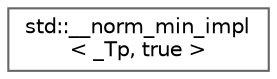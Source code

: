digraph "Graphical Class Hierarchy"
{
 // LATEX_PDF_SIZE
  bgcolor="transparent";
  edge [fontname=Helvetica,fontsize=10,labelfontname=Helvetica,labelfontsize=10];
  node [fontname=Helvetica,fontsize=10,shape=box,height=0.2,width=0.4];
  rankdir="LR";
  Node0 [id="Node000000",label="std::__norm_min_impl\l\< _Tp, true \>",height=0.2,width=0.4,color="grey40", fillcolor="white", style="filled",URL="$structstd_1_1____norm__min__impl_3_01___tp_00_01true_01_4.html",tooltip=" "];
}
